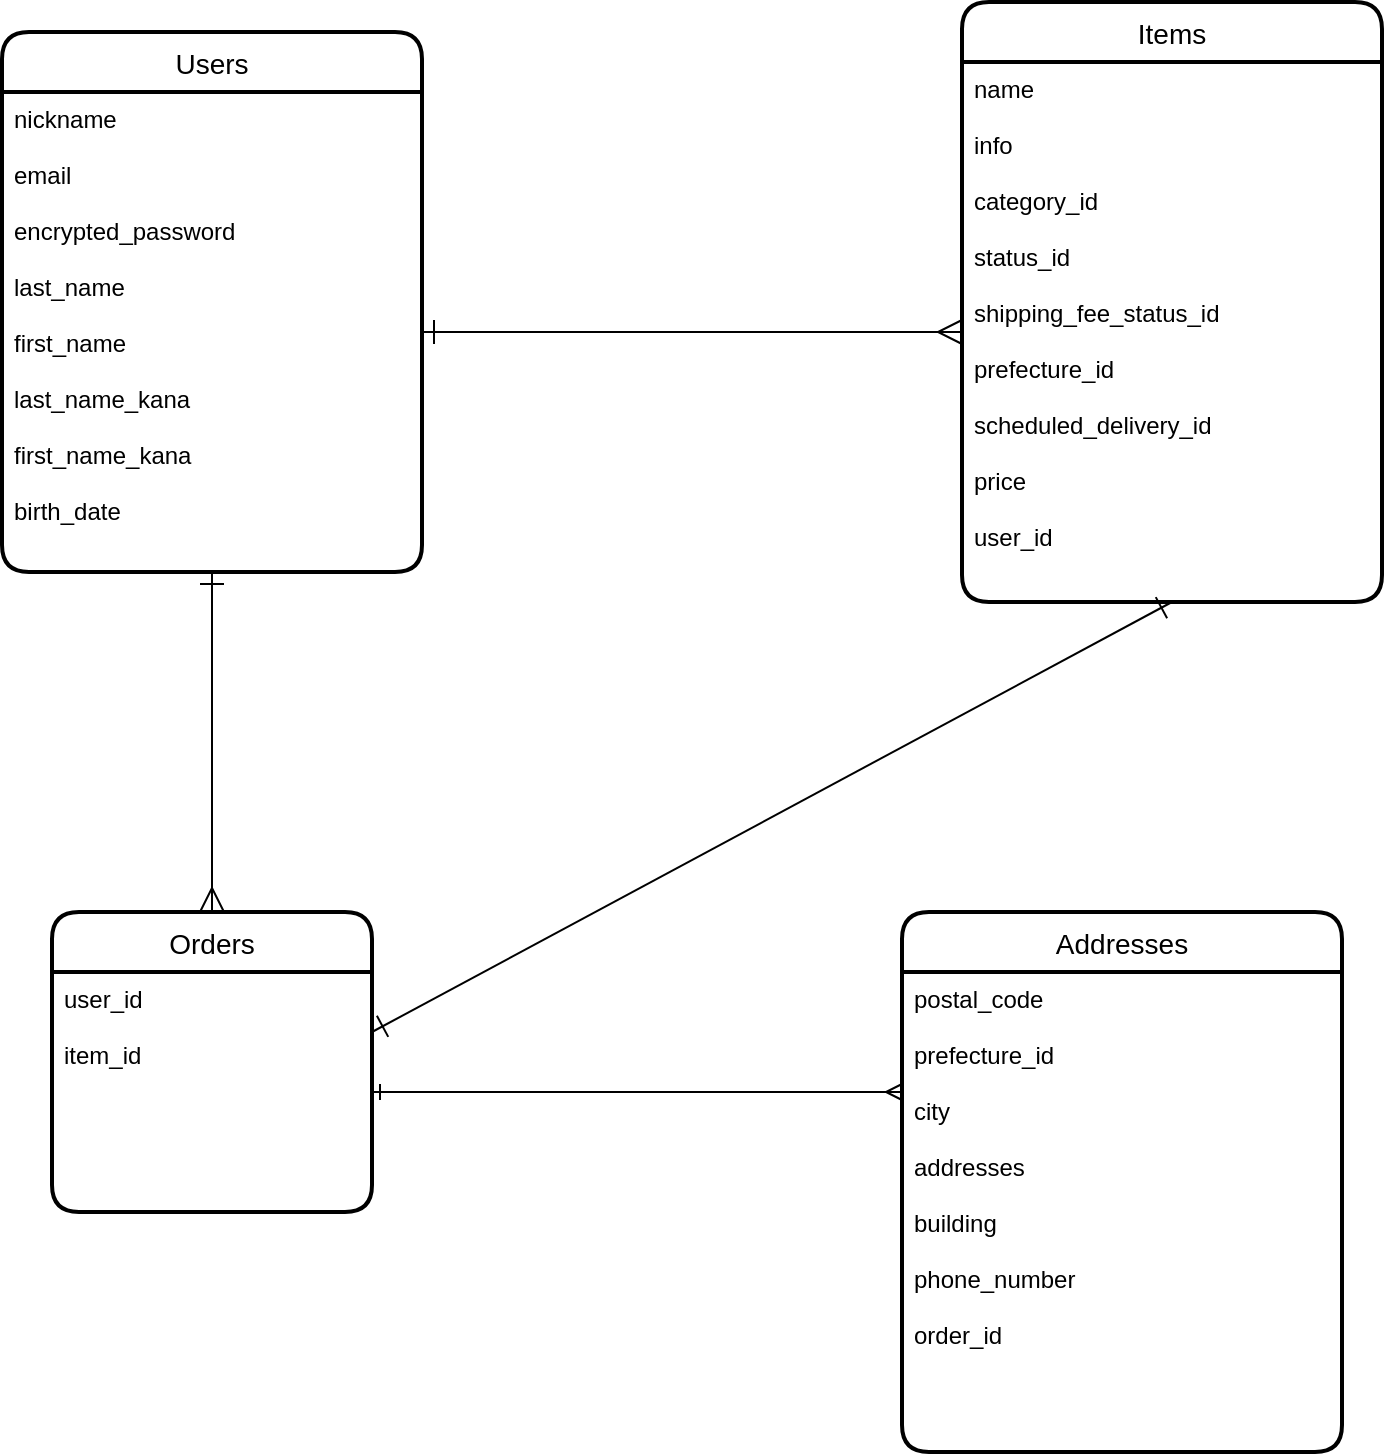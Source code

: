 <mxfile>
    <diagram id="14DsleXWlIVpcAX79rKA" name="ページ1">
        <mxGraphModel dx="759" dy="579" grid="1" gridSize="10" guides="1" tooltips="1" connect="1" arrows="1" fold="1" page="1" pageScale="1" pageWidth="827" pageHeight="1169" math="0" shadow="0">
            <root>
                <mxCell id="0"/>
                <mxCell id="1" parent="0"/>
                <mxCell id="58" value="Users" style="swimlane;childLayout=stackLayout;horizontal=1;startSize=30;horizontalStack=0;rounded=1;fontSize=14;fontStyle=0;strokeWidth=2;resizeParent=0;resizeLast=1;shadow=0;dashed=0;align=center;" parent="1" vertex="1">
                    <mxGeometry x="40" y="80" width="210" height="270" as="geometry"/>
                </mxCell>
                <mxCell id="59" value="nickname&#10;&#10;email&#10;&#10;encrypted_password&#10;&#10;last_name&#10;&#10;first_name&#10;&#10;last_name_kana&#10;&#10;first_name_kana&#10;&#10;birth_date" style="align=left;strokeColor=none;fillColor=none;spacingLeft=4;fontSize=12;verticalAlign=top;resizable=0;rotatable=0;part=1;" parent="58" vertex="1">
                    <mxGeometry y="30" width="210" height="240" as="geometry"/>
                </mxCell>
                <mxCell id="61" value="Items" style="swimlane;childLayout=stackLayout;horizontal=1;startSize=30;horizontalStack=0;rounded=1;fontSize=14;fontStyle=0;strokeWidth=2;resizeParent=0;resizeLast=1;shadow=0;dashed=0;align=center;" parent="1" vertex="1">
                    <mxGeometry x="520" y="65" width="210" height="300" as="geometry"/>
                </mxCell>
                <mxCell id="62" value="name&#10;&#10;info&#10;&#10;category_id&#10;&#10;status_id&#10;&#10;shipping_fee_status_id&#10;&#10;prefecture_id&#10;&#10;scheduled_delivery_id&#10;&#10;price&#10;&#10;user_id" style="align=left;strokeColor=none;fillColor=none;spacingLeft=4;fontSize=12;verticalAlign=top;resizable=0;rotatable=0;part=1;" parent="61" vertex="1">
                    <mxGeometry y="30" width="210" height="270" as="geometry"/>
                </mxCell>
                <mxCell id="74" style="edgeStyle=none;jumpSize=6;html=1;exitX=1;exitY=0.5;exitDx=0;exitDy=0;entryX=0;entryY=0.5;entryDx=0;entryDy=0;startSize=10;endSize=10;endArrow=ERmany;endFill=0;startArrow=ERone;startFill=0;" parent="1" source="59" target="62" edge="1">
                    <mxGeometry relative="1" as="geometry"/>
                </mxCell>
                <mxCell id="76" style="edgeStyle=none;jumpSize=6;html=1;exitX=1;exitY=0.25;exitDx=0;exitDy=0;entryX=0.5;entryY=1;entryDx=0;entryDy=0;endArrow=ERone;endFill=0;startSize=10;endSize=10;startArrow=ERone;startFill=0;" parent="1" source="92" target="62" edge="1">
                    <mxGeometry relative="1" as="geometry">
                        <mxPoint x="250" y="595" as="sourcePoint"/>
                    </mxGeometry>
                </mxCell>
                <mxCell id="81" style="edgeStyle=none;jumpSize=6;html=1;endArrow=ERmany;endFill=0;startSize=10;endSize=10;entryX=0.5;entryY=0;entryDx=0;entryDy=0;startArrow=ERone;startFill=0;" parent="1" target="90" edge="1">
                    <mxGeometry relative="1" as="geometry">
                        <mxPoint x="146" y="530" as="targetPoint"/>
                        <mxPoint x="145" y="350" as="sourcePoint"/>
                    </mxGeometry>
                </mxCell>
                <mxCell id="88" value="Addresses" style="swimlane;childLayout=stackLayout;horizontal=1;startSize=30;horizontalStack=0;rounded=1;fontSize=14;fontStyle=0;strokeWidth=2;resizeParent=0;resizeLast=1;shadow=0;dashed=0;align=center;" parent="1" vertex="1">
                    <mxGeometry x="490" y="520" width="220" height="270" as="geometry"/>
                </mxCell>
                <mxCell id="89" value="postal_code&#10;&#10;prefecture_id&#10;&#10;city&#10;&#10;addresses&#10;&#10;building&#10;&#10;phone_number&#10;&#10;order_id" style="align=left;strokeColor=none;fillColor=none;spacingLeft=4;fontSize=12;verticalAlign=top;resizable=0;rotatable=0;part=1;" parent="88" vertex="1">
                    <mxGeometry y="30" width="220" height="240" as="geometry"/>
                </mxCell>
                <mxCell id="93" style="edgeStyle=none;html=1;entryX=0;entryY=0.25;entryDx=0;entryDy=0;exitX=1;exitY=0.5;exitDx=0;exitDy=0;endArrow=ERmany;endFill=0;startArrow=ERone;startFill=0;" edge="1" parent="1" source="92" target="89">
                    <mxGeometry relative="1" as="geometry"/>
                </mxCell>
                <mxCell id="90" value="Orders" style="swimlane;childLayout=stackLayout;horizontal=1;startSize=30;horizontalStack=0;rounded=1;fontSize=14;fontStyle=0;strokeWidth=2;resizeParent=0;resizeLast=1;shadow=0;dashed=0;align=center;" vertex="1" parent="1">
                    <mxGeometry x="65" y="520" width="160" height="150" as="geometry"/>
                </mxCell>
                <mxCell id="92" value="user_id&#10;&#10;item_id" style="align=left;strokeColor=none;fillColor=none;spacingLeft=4;fontSize=12;verticalAlign=top;resizable=0;rotatable=0;part=1;" vertex="1" parent="90">
                    <mxGeometry y="30" width="160" height="120" as="geometry"/>
                </mxCell>
            </root>
        </mxGraphModel>
    </diagram>
</mxfile>